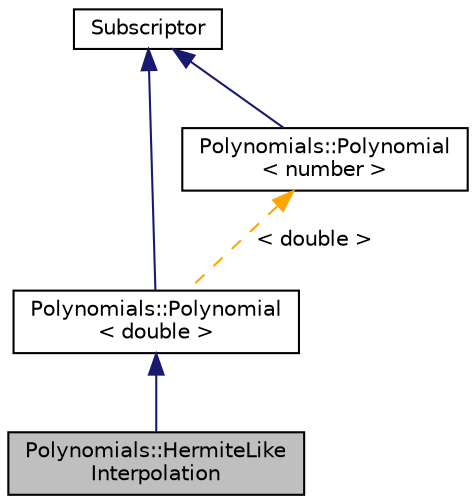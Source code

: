 digraph "Polynomials::HermiteLikeInterpolation"
{
 // LATEX_PDF_SIZE
  edge [fontname="Helvetica",fontsize="10",labelfontname="Helvetica",labelfontsize="10"];
  node [fontname="Helvetica",fontsize="10",shape=record];
  Node1 [label="Polynomials::HermiteLike\lInterpolation",height=0.2,width=0.4,color="black", fillcolor="grey75", style="filled", fontcolor="black",tooltip=" "];
  Node2 -> Node1 [dir="back",color="midnightblue",fontsize="10",style="solid",fontname="Helvetica"];
  Node2 [label="Polynomials::Polynomial\l\< double \>",height=0.2,width=0.4,color="black", fillcolor="white", style="filled",URL="$classPolynomials_1_1Polynomial.html",tooltip=" "];
  Node3 -> Node2 [dir="back",color="midnightblue",fontsize="10",style="solid",fontname="Helvetica"];
  Node3 [label="Subscriptor",height=0.2,width=0.4,color="black", fillcolor="white", style="filled",URL="$classSubscriptor.html",tooltip=" "];
  Node4 -> Node2 [dir="back",color="orange",fontsize="10",style="dashed",label=" \< double \>" ,fontname="Helvetica"];
  Node4 [label="Polynomials::Polynomial\l\< number \>",height=0.2,width=0.4,color="black", fillcolor="white", style="filled",URL="$classPolynomials_1_1Polynomial.html",tooltip=" "];
  Node3 -> Node4 [dir="back",color="midnightblue",fontsize="10",style="solid",fontname="Helvetica"];
}
